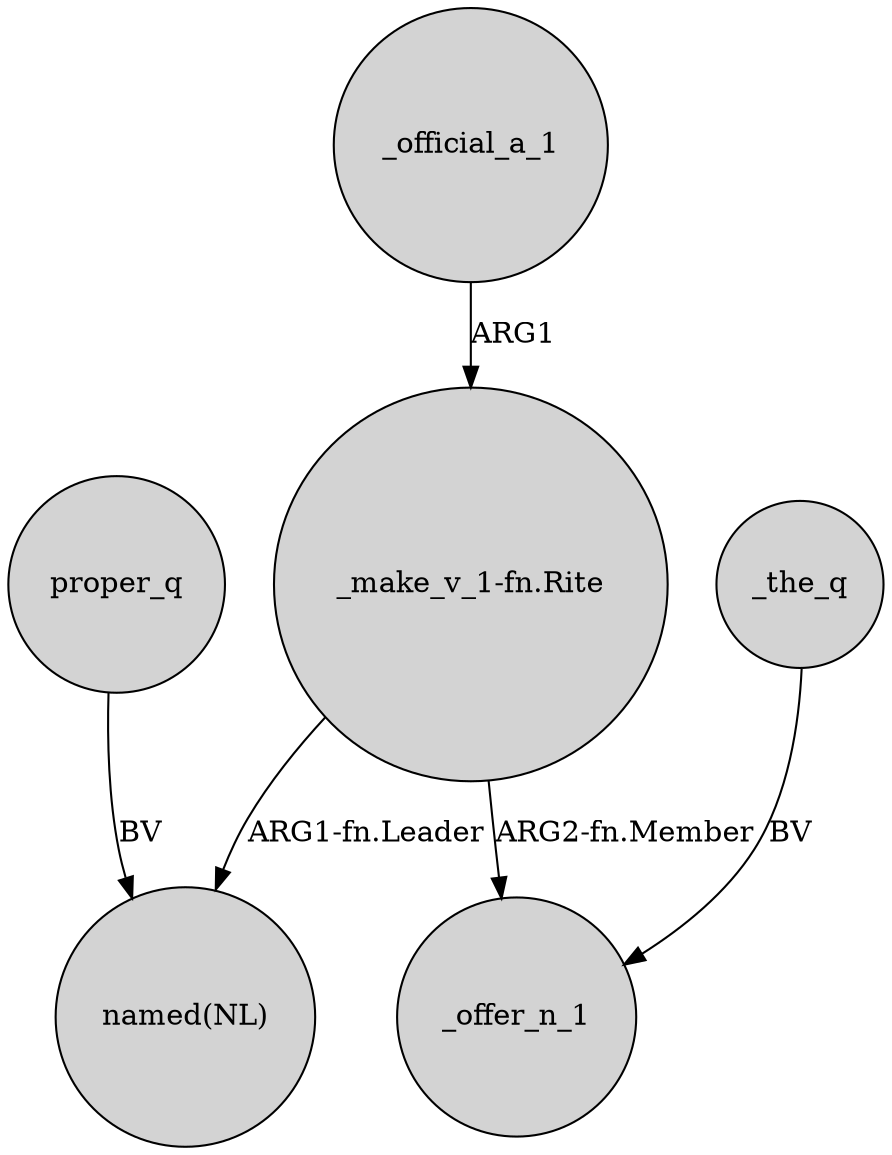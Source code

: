 digraph {
	node [shape=circle style=filled]
	proper_q -> "named(NL)" [label=BV]
	_the_q -> _offer_n_1 [label=BV]
	"_make_v_1-fn.Rite" -> "named(NL)" [label="ARG1-fn.Leader"]
	"_make_v_1-fn.Rite" -> _offer_n_1 [label="ARG2-fn.Member"]
	_official_a_1 -> "_make_v_1-fn.Rite" [label=ARG1]
}
